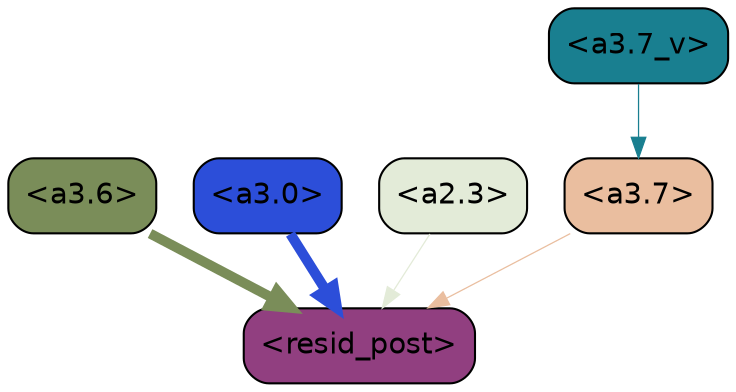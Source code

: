 strict digraph "" {
	graph [bgcolor=transparent,
		layout=dot,
		overlap=false,
		splines=true
	];
	"<a3.7>"	[color=black,
		fillcolor="#eabe9f",
		fontname=Helvetica,
		shape=box,
		style="filled, rounded"];
	"<resid_post>"	[color=black,
		fillcolor="#913f80",
		fontname=Helvetica,
		shape=box,
		style="filled, rounded"];
	"<a3.7>" -> "<resid_post>"	[color="#eabe9f",
		penwidth=0.6];
	"<a3.6>"	[color=black,
		fillcolor="#7a8d59",
		fontname=Helvetica,
		shape=box,
		style="filled, rounded"];
	"<a3.6>" -> "<resid_post>"	[color="#7a8d59",
		penwidth=4.7534414529800415];
	"<a3.0>"	[color=black,
		fillcolor="#2c4ed9",
		fontname=Helvetica,
		shape=box,
		style="filled, rounded"];
	"<a3.0>" -> "<resid_post>"	[color="#2c4ed9",
		penwidth=4.898576855659485];
	"<a2.3>"	[color=black,
		fillcolor="#e3ebd8",
		fontname=Helvetica,
		shape=box,
		style="filled, rounded"];
	"<a2.3>" -> "<resid_post>"	[color="#e3ebd8",
		penwidth=0.6];
	"<a3.7_v>"	[color=black,
		fillcolor="#197f90",
		fontname=Helvetica,
		shape=box,
		style="filled, rounded"];
	"<a3.7_v>" -> "<a3.7>"	[color="#197f90",
		penwidth=0.6];
}

